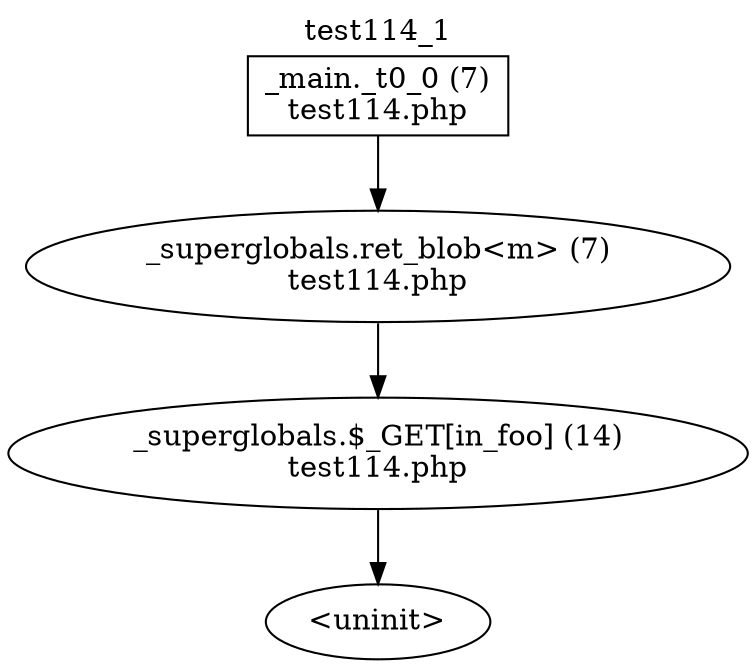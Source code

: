 digraph cfg {
  label="test114_1";
  labelloc=t;
  n1 [shape=box, label="_main._t0_0 (7)\ntest114.php"];
  n2 [shape=ellipse, label="_superglobals.ret_blob<m> (7)\ntest114.php"];
  n3 [shape=ellipse, label="_superglobals.$_GET[in_foo] (14)\ntest114.php"];
  n4 [shape=ellipse, label="<uninit>"];
  n1 -> n2;
  n2 -> n3;
  n3 -> n4;
}
